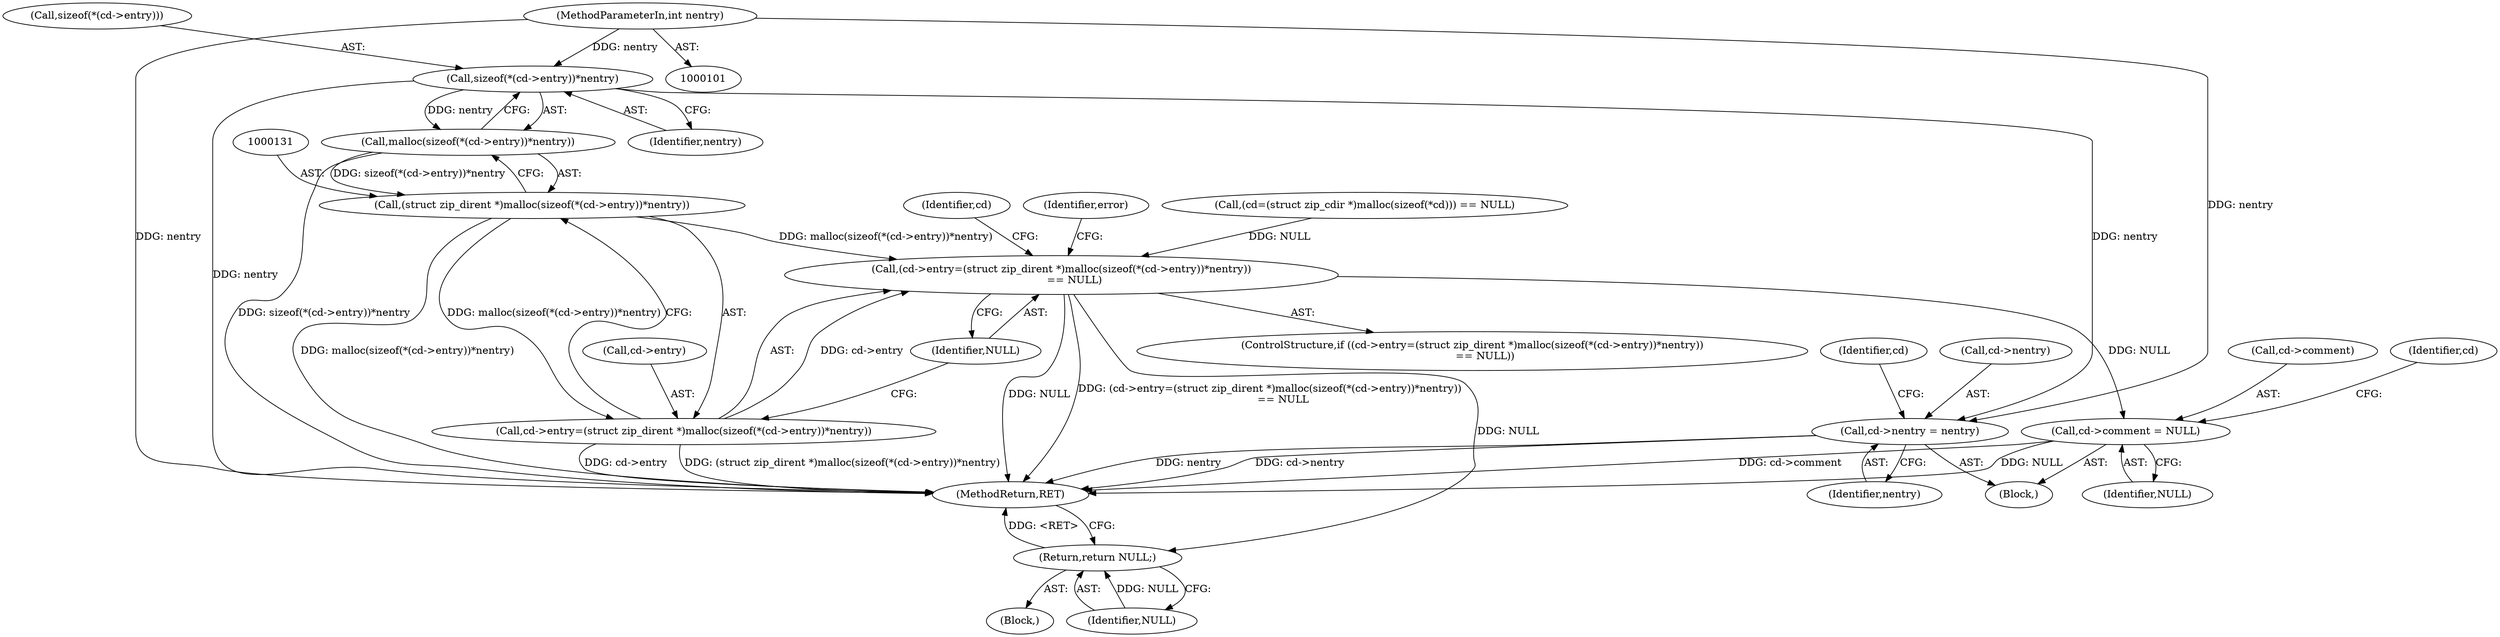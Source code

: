 digraph "0_php_ef8fc4b53d92fbfcd8ef1abbd6f2f5fe2c4a11e5@API" {
"1000133" [label="(Call,sizeof(*(cd->entry))*nentry)"];
"1000102" [label="(MethodParameterIn,int nentry)"];
"1000132" [label="(Call,malloc(sizeof(*(cd->entry))*nentry))"];
"1000130" [label="(Call,(struct zip_dirent *)malloc(sizeof(*(cd->entry))*nentry))"];
"1000125" [label="(Call,(cd->entry=(struct zip_dirent *)malloc(sizeof(*(cd->entry))*nentry))\n        == NULL)"];
"1000148" [label="(Return,return NULL;)"];
"1000164" [label="(Call,cd->comment = NULL)"];
"1000126" [label="(Call,cd->entry=(struct zip_dirent *)malloc(sizeof(*(cd->entry))*nentry))"];
"1000150" [label="(Call,cd->nentry = nentry)"];
"1000157" [label="(Identifier,cd)"];
"1000154" [label="(Identifier,nentry)"];
"1000141" [label="(Block,)"];
"1000140" [label="(Identifier,NULL)"];
"1000168" [label="(Identifier,NULL)"];
"1000176" [label="(MethodReturn,RET)"];
"1000150" [label="(Call,cd->nentry = nentry)"];
"1000151" [label="(Call,cd->nentry)"];
"1000164" [label="(Call,cd->comment = NULL)"];
"1000165" [label="(Call,cd->comment)"];
"1000133" [label="(Call,sizeof(*(cd->entry))*nentry)"];
"1000107" [label="(Call,(cd=(struct zip_cdir *)malloc(sizeof(*cd))) == NULL)"];
"1000134" [label="(Call,sizeof(*(cd->entry)))"];
"1000149" [label="(Identifier,NULL)"];
"1000104" [label="(Block,)"];
"1000152" [label="(Identifier,cd)"];
"1000126" [label="(Call,cd->entry=(struct zip_dirent *)malloc(sizeof(*(cd->entry))*nentry))"];
"1000102" [label="(MethodParameterIn,int nentry)"];
"1000125" [label="(Call,(cd->entry=(struct zip_dirent *)malloc(sizeof(*(cd->entry))*nentry))\n        == NULL)"];
"1000132" [label="(Call,malloc(sizeof(*(cd->entry))*nentry))"];
"1000139" [label="(Identifier,nentry)"];
"1000127" [label="(Call,cd->entry)"];
"1000148" [label="(Return,return NULL;)"];
"1000171" [label="(Identifier,cd)"];
"1000130" [label="(Call,(struct zip_dirent *)malloc(sizeof(*(cd->entry))*nentry))"];
"1000143" [label="(Identifier,error)"];
"1000124" [label="(ControlStructure,if ((cd->entry=(struct zip_dirent *)malloc(sizeof(*(cd->entry))*nentry))\n        == NULL))"];
"1000133" -> "1000132"  [label="AST: "];
"1000133" -> "1000139"  [label="CFG: "];
"1000134" -> "1000133"  [label="AST: "];
"1000139" -> "1000133"  [label="AST: "];
"1000132" -> "1000133"  [label="CFG: "];
"1000133" -> "1000176"  [label="DDG: nentry"];
"1000133" -> "1000132"  [label="DDG: nentry"];
"1000102" -> "1000133"  [label="DDG: nentry"];
"1000133" -> "1000150"  [label="DDG: nentry"];
"1000102" -> "1000101"  [label="AST: "];
"1000102" -> "1000176"  [label="DDG: nentry"];
"1000102" -> "1000150"  [label="DDG: nentry"];
"1000132" -> "1000130"  [label="AST: "];
"1000130" -> "1000132"  [label="CFG: "];
"1000132" -> "1000176"  [label="DDG: sizeof(*(cd->entry))*nentry"];
"1000132" -> "1000130"  [label="DDG: sizeof(*(cd->entry))*nentry"];
"1000130" -> "1000126"  [label="AST: "];
"1000131" -> "1000130"  [label="AST: "];
"1000126" -> "1000130"  [label="CFG: "];
"1000130" -> "1000176"  [label="DDG: malloc(sizeof(*(cd->entry))*nentry)"];
"1000130" -> "1000125"  [label="DDG: malloc(sizeof(*(cd->entry))*nentry)"];
"1000130" -> "1000126"  [label="DDG: malloc(sizeof(*(cd->entry))*nentry)"];
"1000125" -> "1000124"  [label="AST: "];
"1000125" -> "1000140"  [label="CFG: "];
"1000126" -> "1000125"  [label="AST: "];
"1000140" -> "1000125"  [label="AST: "];
"1000143" -> "1000125"  [label="CFG: "];
"1000152" -> "1000125"  [label="CFG: "];
"1000125" -> "1000176"  [label="DDG: (cd->entry=(struct zip_dirent *)malloc(sizeof(*(cd->entry))*nentry))\n        == NULL"];
"1000125" -> "1000176"  [label="DDG: NULL"];
"1000126" -> "1000125"  [label="DDG: cd->entry"];
"1000107" -> "1000125"  [label="DDG: NULL"];
"1000125" -> "1000148"  [label="DDG: NULL"];
"1000125" -> "1000164"  [label="DDG: NULL"];
"1000148" -> "1000141"  [label="AST: "];
"1000148" -> "1000149"  [label="CFG: "];
"1000149" -> "1000148"  [label="AST: "];
"1000176" -> "1000148"  [label="CFG: "];
"1000148" -> "1000176"  [label="DDG: <RET>"];
"1000149" -> "1000148"  [label="DDG: NULL"];
"1000164" -> "1000104"  [label="AST: "];
"1000164" -> "1000168"  [label="CFG: "];
"1000165" -> "1000164"  [label="AST: "];
"1000168" -> "1000164"  [label="AST: "];
"1000171" -> "1000164"  [label="CFG: "];
"1000164" -> "1000176"  [label="DDG: cd->comment"];
"1000164" -> "1000176"  [label="DDG: NULL"];
"1000127" -> "1000126"  [label="AST: "];
"1000140" -> "1000126"  [label="CFG: "];
"1000126" -> "1000176"  [label="DDG: cd->entry"];
"1000126" -> "1000176"  [label="DDG: (struct zip_dirent *)malloc(sizeof(*(cd->entry))*nentry)"];
"1000150" -> "1000104"  [label="AST: "];
"1000150" -> "1000154"  [label="CFG: "];
"1000151" -> "1000150"  [label="AST: "];
"1000154" -> "1000150"  [label="AST: "];
"1000157" -> "1000150"  [label="CFG: "];
"1000150" -> "1000176"  [label="DDG: nentry"];
"1000150" -> "1000176"  [label="DDG: cd->nentry"];
}

